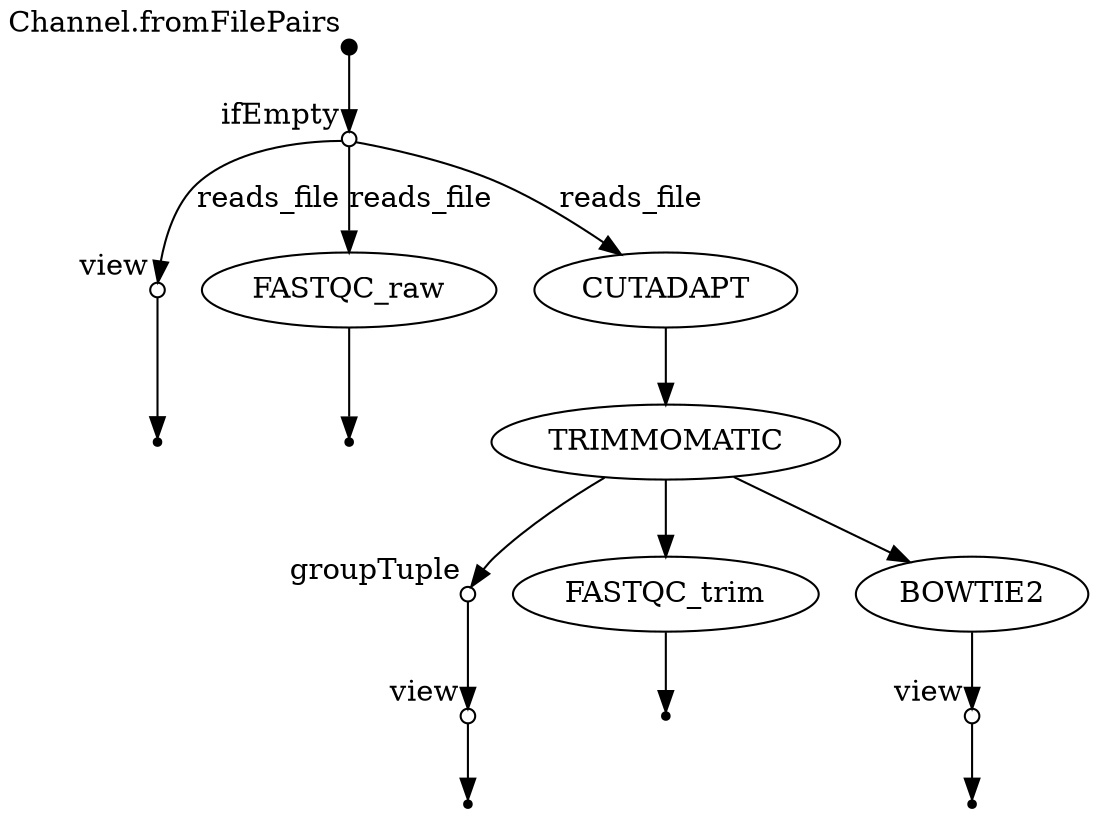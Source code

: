 digraph "flow" {
v0 [shape=point,label="",fixedsize=true,width=0.1,xlabel="Channel.fromFilePairs"];
v1 [shape=circle,label="",fixedsize=true,width=0.1,xlabel="ifEmpty"];
v0 -> v1;

v1 [shape=circle,label="",fixedsize=true,width=0.1,xlabel="ifEmpty"];
v2 [shape=circle,label="",fixedsize=true,width=0.1,xlabel="view"];
v1 -> v2 [label="reads_file"];

v2 [shape=circle,label="",fixedsize=true,width=0.1,xlabel="view"];
v3 [shape=point];
v2 -> v3;

v1 [shape=circle,label="",fixedsize=true,width=0.1,xlabel="ifEmpty"];
v4 [label="FASTQC_raw"];
v1 -> v4 [label="reads_file"];

v4 [label="FASTQC_raw"];
v5 [shape=point];
v4 -> v5;

v1 [shape=circle,label="",fixedsize=true,width=0.1,xlabel="ifEmpty"];
v6 [label="CUTADAPT"];
v1 -> v6 [label="reads_file"];

v6 [label="CUTADAPT"];
v7 [label="TRIMMOMATIC"];
v6 -> v7;

v7 [label="TRIMMOMATIC"];
v8 [shape=circle,label="",fixedsize=true,width=0.1,xlabel="groupTuple"];
v7 -> v8;

v8 [shape=circle,label="",fixedsize=true,width=0.1,xlabel="groupTuple"];
v9 [shape=circle,label="",fixedsize=true,width=0.1,xlabel="view"];
v8 -> v9;

v9 [shape=circle,label="",fixedsize=true,width=0.1,xlabel="view"];
v10 [shape=point];
v9 -> v10;

v7 [label="TRIMMOMATIC"];
v11 [label="FASTQC_trim"];
v7 -> v11;

v11 [label="FASTQC_trim"];
v12 [shape=point];
v11 -> v12;

v7 [label="TRIMMOMATIC"];
v13 [label="BOWTIE2"];
v7 -> v13;

v13 [label="BOWTIE2"];
v14 [shape=circle,label="",fixedsize=true,width=0.1,xlabel="view"];
v13 -> v14;

v14 [shape=circle,label="",fixedsize=true,width=0.1,xlabel="view"];
v15 [shape=point];
v14 -> v15;

}
